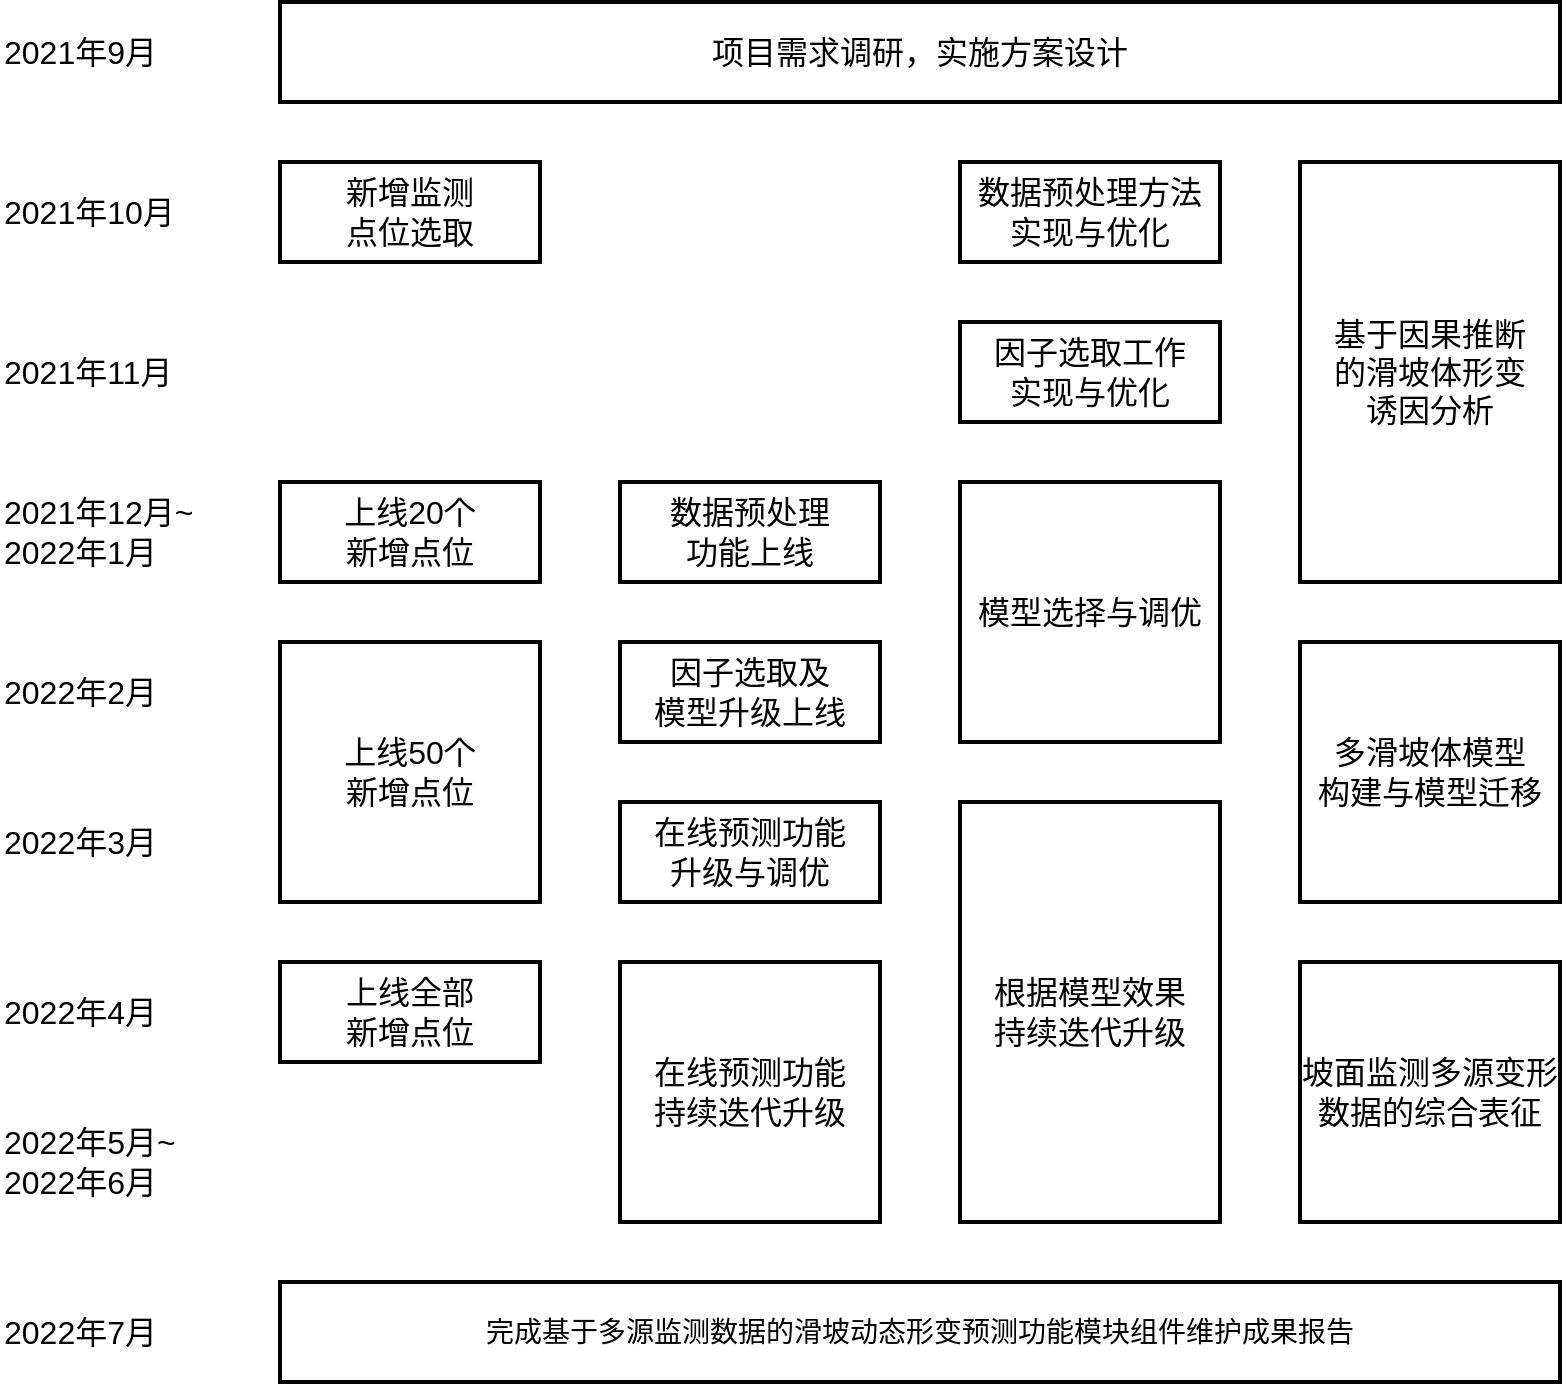 <mxfile version="15.3.1" type="github">
  <diagram id="D520OWlQWmqGKf1R0sh2" name="Page-1">
    <mxGraphModel dx="1342" dy="922" grid="1" gridSize="10" guides="1" tooltips="1" connect="1" arrows="1" fold="1" page="1" pageScale="1" pageWidth="827" pageHeight="1169" math="0" shadow="0">
      <root>
        <mxCell id="0" />
        <mxCell id="1" parent="0" />
        <mxCell id="3WDLvuDNipePncLa-vWL-2" value="&lt;font style=&quot;font-size: 16px&quot;&gt;项目需求调研，实施方案设计&lt;/font&gt;" style="rounded=0;whiteSpace=wrap;html=1;absoluteArcSize=1;arcSize=14;strokeWidth=2;" vertex="1" parent="1">
          <mxGeometry x="160" y="280" width="640" height="50" as="geometry" />
        </mxCell>
        <mxCell id="3WDLvuDNipePncLa-vWL-4" value="&lt;span style=&quot;font-size: 16px&quot;&gt;新增监测&lt;br&gt;点位选取&lt;/span&gt;" style="rounded=0;whiteSpace=wrap;html=1;absoluteArcSize=1;arcSize=14;strokeWidth=2;" vertex="1" parent="1">
          <mxGeometry x="160" y="360" width="130" height="50" as="geometry" />
        </mxCell>
        <mxCell id="3WDLvuDNipePncLa-vWL-5" value="&lt;span style=&quot;font-size: 16px&quot;&gt;数据预处理方法&lt;br&gt;实现与优化&lt;/span&gt;" style="rounded=0;whiteSpace=wrap;html=1;absoluteArcSize=1;arcSize=14;strokeWidth=2;" vertex="1" parent="1">
          <mxGeometry x="500" y="360" width="130" height="50" as="geometry" />
        </mxCell>
        <mxCell id="3WDLvuDNipePncLa-vWL-6" value="&lt;span style=&quot;font-size: 16px&quot;&gt;因子选取工作&lt;br&gt;实现与优化&lt;/span&gt;" style="rounded=0;whiteSpace=wrap;html=1;absoluteArcSize=1;arcSize=14;strokeWidth=2;" vertex="1" parent="1">
          <mxGeometry x="500" y="440" width="130" height="50" as="geometry" />
        </mxCell>
        <mxCell id="3WDLvuDNipePncLa-vWL-8" value="&lt;span style=&quot;font-size: 16px&quot;&gt;模型选择与调优&lt;/span&gt;" style="rounded=0;whiteSpace=wrap;html=1;absoluteArcSize=1;arcSize=14;strokeWidth=2;" vertex="1" parent="1">
          <mxGeometry x="500" y="520" width="130" height="130" as="geometry" />
        </mxCell>
        <mxCell id="3WDLvuDNipePncLa-vWL-14" value="&lt;span style=&quot;font-size: 16px&quot;&gt;上线20个&lt;br&gt;新增点位&lt;/span&gt;" style="rounded=0;whiteSpace=wrap;html=1;absoluteArcSize=1;arcSize=14;strokeWidth=2;" vertex="1" parent="1">
          <mxGeometry x="160" y="520" width="130" height="50" as="geometry" />
        </mxCell>
        <mxCell id="3WDLvuDNipePncLa-vWL-15" value="&lt;span style=&quot;font-size: 16px&quot;&gt;数据预处理&lt;br&gt;功能上线&lt;/span&gt;" style="rounded=0;whiteSpace=wrap;html=1;absoluteArcSize=1;arcSize=14;strokeWidth=2;" vertex="1" parent="1">
          <mxGeometry x="330" y="520" width="130" height="50" as="geometry" />
        </mxCell>
        <mxCell id="3WDLvuDNipePncLa-vWL-16" value="&lt;span style=&quot;font-size: 16px&quot;&gt;因子选取及&lt;br&gt;模型升级上线&lt;br&gt;&lt;/span&gt;" style="rounded=0;whiteSpace=wrap;html=1;absoluteArcSize=1;arcSize=14;strokeWidth=2;" vertex="1" parent="1">
          <mxGeometry x="330" y="600" width="130" height="50" as="geometry" />
        </mxCell>
        <mxCell id="3WDLvuDNipePncLa-vWL-17" value="&lt;span style=&quot;font-size: 16px&quot;&gt;上线50个&lt;br&gt;新增点位&lt;/span&gt;" style="rounded=0;whiteSpace=wrap;html=1;absoluteArcSize=1;arcSize=14;strokeWidth=2;" vertex="1" parent="1">
          <mxGeometry x="160" y="600" width="130" height="130" as="geometry" />
        </mxCell>
        <mxCell id="3WDLvuDNipePncLa-vWL-18" value="&lt;span style=&quot;font-size: 16px&quot;&gt;根据模型效果&lt;br&gt;持续迭代升级&lt;br&gt;&lt;/span&gt;" style="rounded=0;whiteSpace=wrap;html=1;absoluteArcSize=1;arcSize=14;strokeWidth=2;" vertex="1" parent="1">
          <mxGeometry x="500" y="680" width="130" height="210" as="geometry" />
        </mxCell>
        <mxCell id="3WDLvuDNipePncLa-vWL-19" value="&lt;span style=&quot;font-size: 16px&quot;&gt;上线全部&lt;br&gt;新增点位&lt;/span&gt;" style="rounded=0;whiteSpace=wrap;html=1;absoluteArcSize=1;arcSize=14;strokeWidth=2;" vertex="1" parent="1">
          <mxGeometry x="160" y="760" width="130" height="50" as="geometry" />
        </mxCell>
        <mxCell id="3WDLvuDNipePncLa-vWL-20" value="&lt;span style=&quot;font-size: 16px&quot;&gt;在线预测功能&lt;br&gt;升级与调优&lt;br&gt;&lt;/span&gt;" style="rounded=0;whiteSpace=wrap;html=1;absoluteArcSize=1;arcSize=14;strokeWidth=2;" vertex="1" parent="1">
          <mxGeometry x="330" y="680" width="130" height="50" as="geometry" />
        </mxCell>
        <mxCell id="3WDLvuDNipePncLa-vWL-21" value="&lt;span style=&quot;font-size: 16px&quot;&gt;在线预测功能&lt;br&gt;持续迭代升级&lt;br&gt;&lt;/span&gt;" style="rounded=0;whiteSpace=wrap;html=1;absoluteArcSize=1;arcSize=14;strokeWidth=2;" vertex="1" parent="1">
          <mxGeometry x="330" y="760" width="130" height="130" as="geometry" />
        </mxCell>
        <mxCell id="3WDLvuDNipePncLa-vWL-22" value="&lt;span style=&quot;font-size: 16px&quot;&gt;基于因果推断&lt;br&gt;的滑坡体形变&lt;br&gt;诱因分析&lt;/span&gt;" style="rounded=0;whiteSpace=wrap;html=1;absoluteArcSize=1;arcSize=14;strokeWidth=2;" vertex="1" parent="1">
          <mxGeometry x="670" y="360" width="130" height="210" as="geometry" />
        </mxCell>
        <mxCell id="3WDLvuDNipePncLa-vWL-23" value="&lt;span style=&quot;font-size: 10.5pt&quot;&gt;完成基于多源监测数据的滑坡动态形变预测功能模块组件维护成果报告&lt;/span&gt;" style="rounded=0;whiteSpace=wrap;html=1;absoluteArcSize=1;arcSize=14;strokeWidth=2;" vertex="1" parent="1">
          <mxGeometry x="160" y="920" width="640" height="50" as="geometry" />
        </mxCell>
        <mxCell id="3WDLvuDNipePncLa-vWL-24" value="&lt;span style=&quot;font-size: 16px&quot;&gt;多滑坡体模型&lt;br&gt;构建与模型迁移&lt;/span&gt;" style="rounded=0;whiteSpace=wrap;html=1;absoluteArcSize=1;arcSize=14;strokeWidth=2;" vertex="1" parent="1">
          <mxGeometry x="670" y="600" width="130" height="130" as="geometry" />
        </mxCell>
        <mxCell id="3WDLvuDNipePncLa-vWL-25" value="&lt;font style=&quot;font-size: 16px&quot;&gt;2021年9月&lt;/font&gt;" style="text;html=1;align=left;verticalAlign=middle;resizable=0;points=[];autosize=1;strokeColor=none;fillColor=none;" vertex="1" parent="1">
          <mxGeometry x="20" y="295" width="90" height="20" as="geometry" />
        </mxCell>
        <mxCell id="3WDLvuDNipePncLa-vWL-26" value="&lt;font style=&quot;font-size: 16px&quot;&gt;2021年10月&lt;/font&gt;" style="text;html=1;align=left;verticalAlign=middle;resizable=0;points=[];autosize=1;strokeColor=none;fillColor=none;" vertex="1" parent="1">
          <mxGeometry x="20" y="375" width="100" height="20" as="geometry" />
        </mxCell>
        <mxCell id="3WDLvuDNipePncLa-vWL-27" value="&lt;font style=&quot;font-size: 16px&quot;&gt;2021年11月&lt;/font&gt;" style="text;html=1;align=left;verticalAlign=middle;resizable=0;points=[];autosize=1;strokeColor=none;fillColor=none;" vertex="1" parent="1">
          <mxGeometry x="20" y="455" width="100" height="20" as="geometry" />
        </mxCell>
        <mxCell id="3WDLvuDNipePncLa-vWL-28" value="&lt;font style=&quot;font-size: 16px&quot;&gt;2021年12月~&lt;br&gt;2022年1月&lt;br&gt;&lt;/font&gt;" style="text;html=1;align=left;verticalAlign=middle;resizable=0;points=[];autosize=1;strokeColor=none;fillColor=none;" vertex="1" parent="1">
          <mxGeometry x="20" y="525" width="110" height="40" as="geometry" />
        </mxCell>
        <mxCell id="3WDLvuDNipePncLa-vWL-29" value="&lt;font style=&quot;font-size: 16px&quot;&gt;2022年2月&lt;br&gt;&lt;/font&gt;" style="text;html=1;align=left;verticalAlign=middle;resizable=0;points=[];autosize=1;strokeColor=none;fillColor=none;" vertex="1" parent="1">
          <mxGeometry x="20" y="615" width="90" height="20" as="geometry" />
        </mxCell>
        <mxCell id="3WDLvuDNipePncLa-vWL-30" value="&lt;font style=&quot;font-size: 16px&quot;&gt;2022年3月&lt;br&gt;&lt;/font&gt;" style="text;html=1;align=left;verticalAlign=middle;resizable=0;points=[];autosize=1;strokeColor=none;fillColor=none;" vertex="1" parent="1">
          <mxGeometry x="20" y="690" width="90" height="20" as="geometry" />
        </mxCell>
        <mxCell id="3WDLvuDNipePncLa-vWL-31" value="&lt;font style=&quot;font-size: 16px&quot;&gt;2022年4月&lt;br&gt;&lt;/font&gt;" style="text;html=1;align=left;verticalAlign=middle;resizable=0;points=[];autosize=1;strokeColor=none;fillColor=none;" vertex="1" parent="1">
          <mxGeometry x="20" y="775" width="90" height="20" as="geometry" />
        </mxCell>
        <mxCell id="3WDLvuDNipePncLa-vWL-32" value="&lt;font style=&quot;font-size: 16px&quot;&gt;2022年5月~&lt;br&gt;2022年6月&lt;br&gt;&lt;/font&gt;" style="text;html=1;align=left;verticalAlign=middle;resizable=0;points=[];autosize=1;strokeColor=none;fillColor=none;" vertex="1" parent="1">
          <mxGeometry x="20" y="840" width="100" height="40" as="geometry" />
        </mxCell>
        <mxCell id="3WDLvuDNipePncLa-vWL-33" value="&lt;font style=&quot;font-size: 16px&quot;&gt;2022年7月&lt;br&gt;&lt;/font&gt;" style="text;html=1;align=left;verticalAlign=middle;resizable=0;points=[];autosize=1;strokeColor=none;fillColor=none;" vertex="1" parent="1">
          <mxGeometry x="20" y="935" width="90" height="20" as="geometry" />
        </mxCell>
        <mxCell id="3WDLvuDNipePncLa-vWL-34" value="&lt;font style=&quot;font-size: 16px&quot;&gt;坡面监测多源变形数据的综合表征&lt;/font&gt;" style="rounded=0;whiteSpace=wrap;html=1;absoluteArcSize=1;arcSize=14;strokeWidth=2;" vertex="1" parent="1">
          <mxGeometry x="670" y="760" width="130" height="130" as="geometry" />
        </mxCell>
      </root>
    </mxGraphModel>
  </diagram>
</mxfile>
